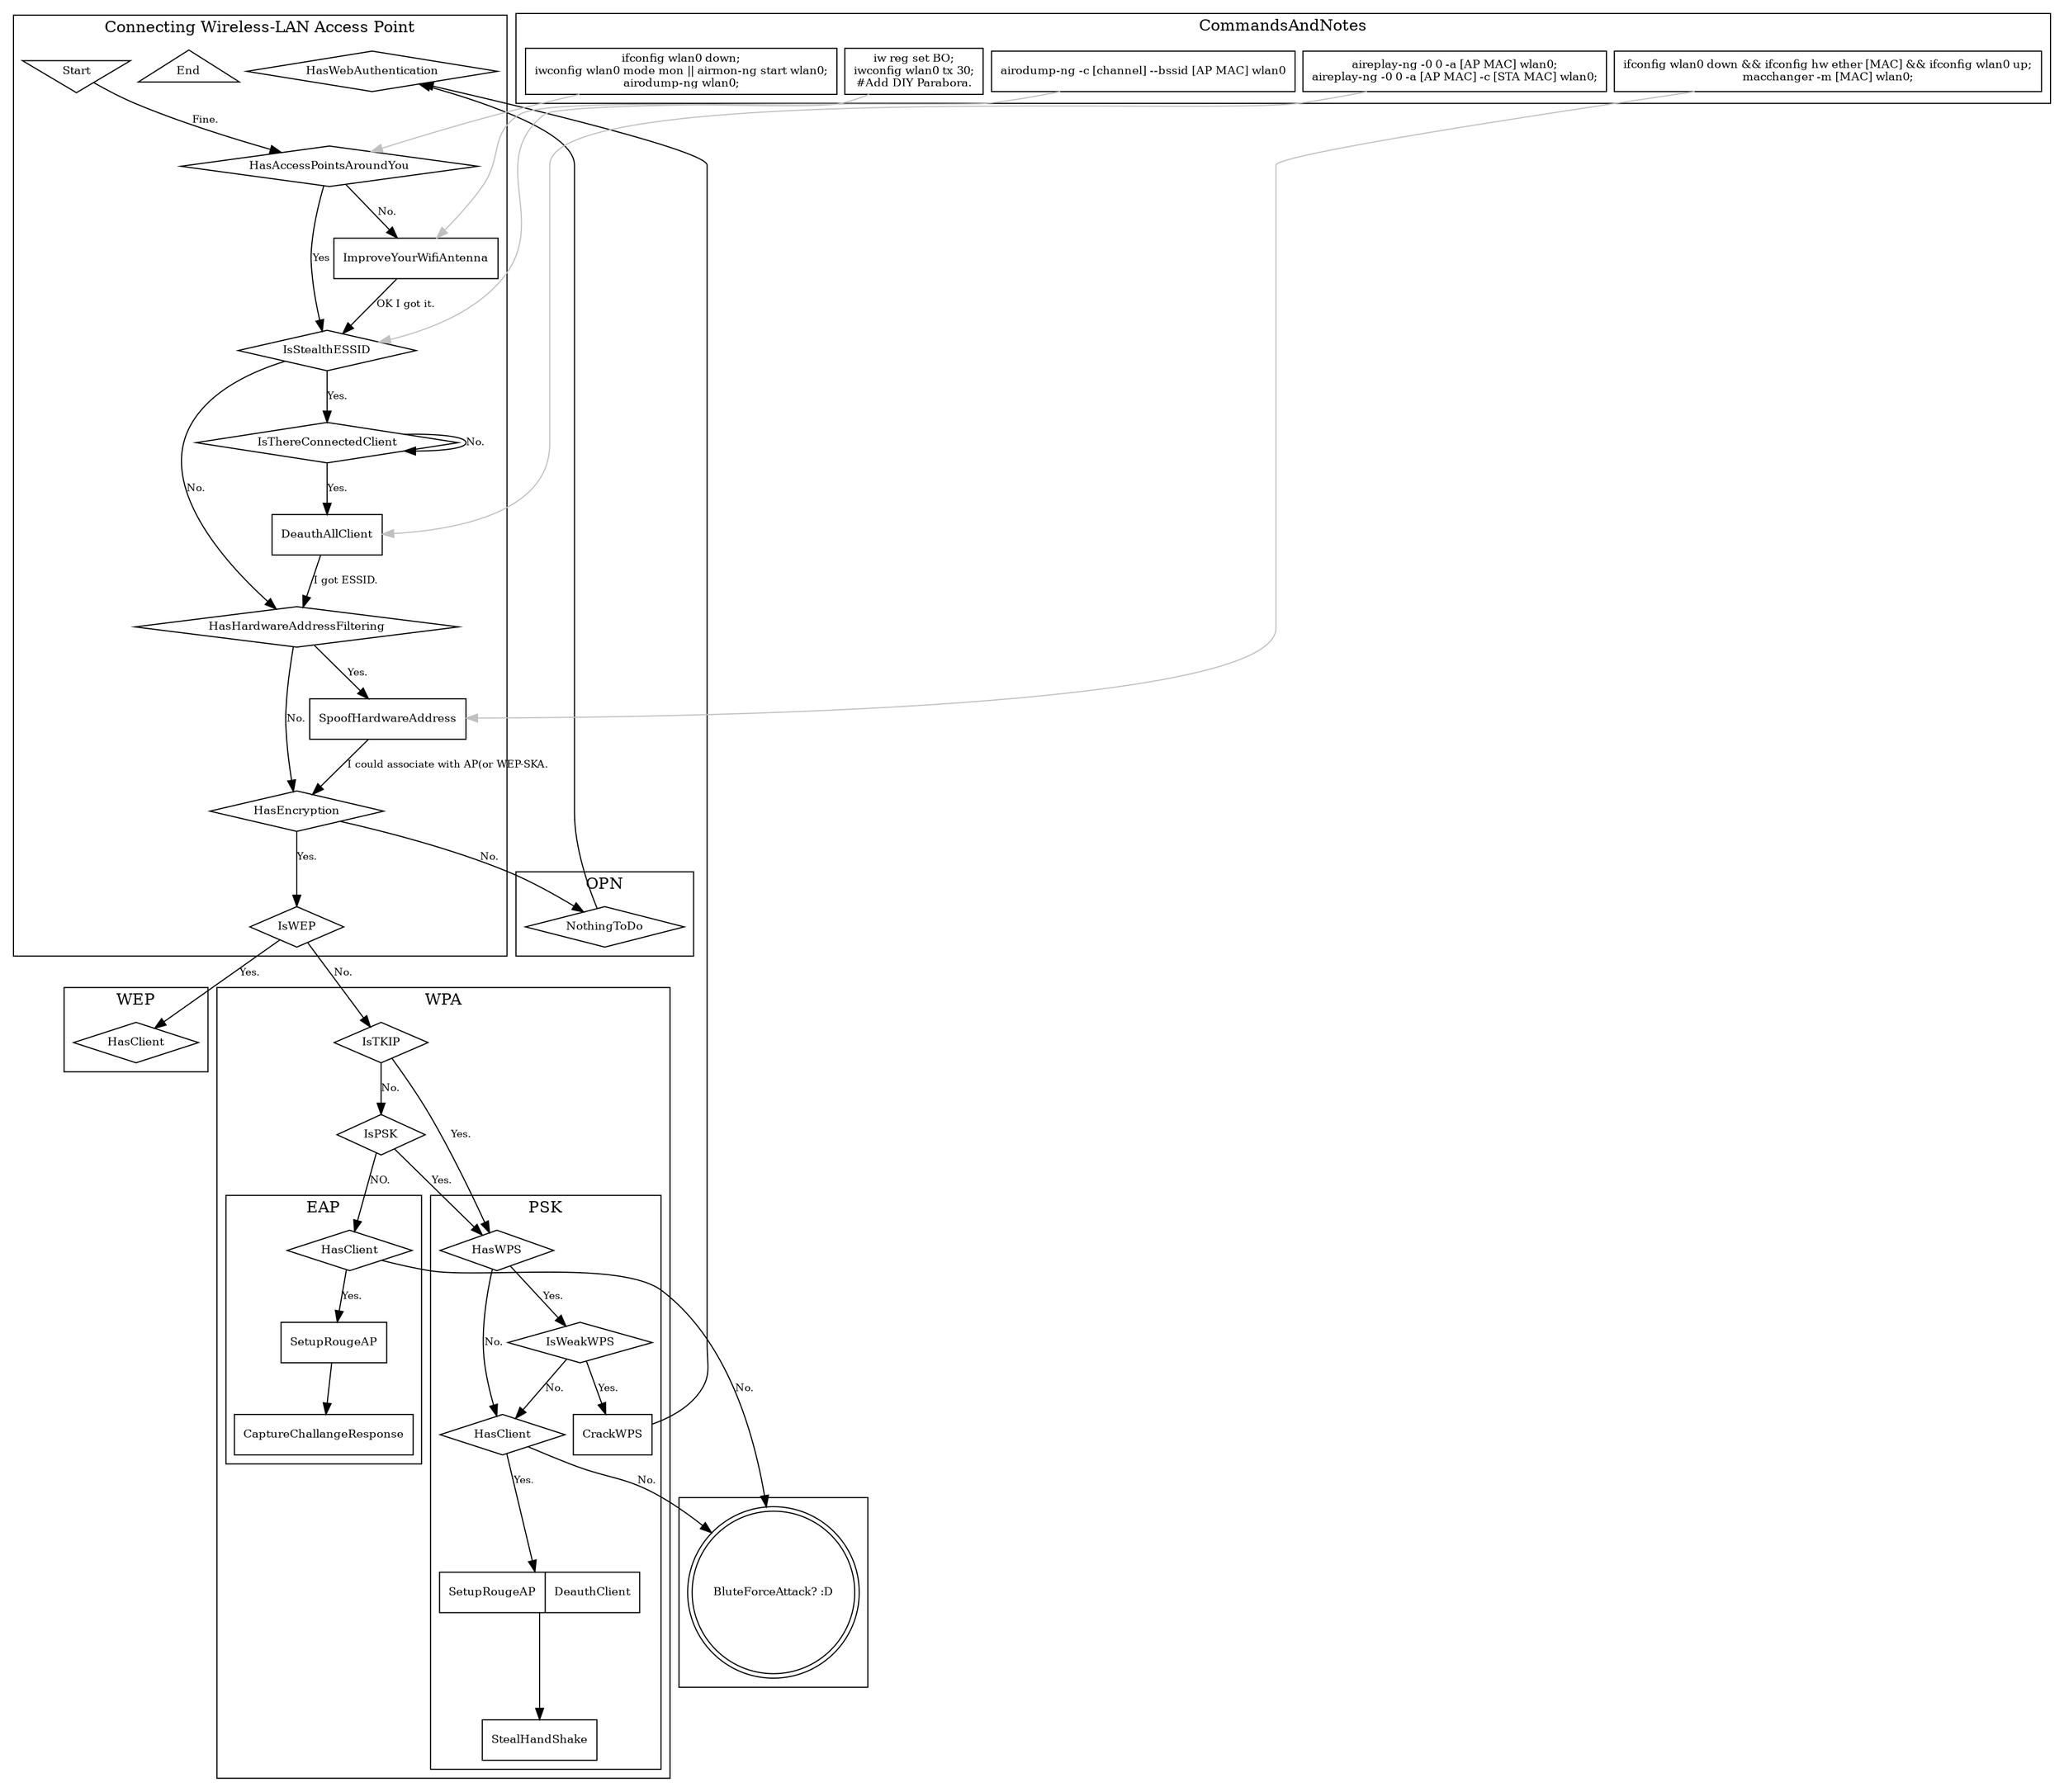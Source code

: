 /*
Graphviz - DOT language writing!
$dot -Tsvg this.dot -o this.svg
*/
digraph Diagram {
    //PROFILE [label = "written by SYA-KE", shape=none];
    nodesep=0.1;
    node [fontsize=10];
    edge [fontsize=9];
    subgraph clusterFail {
        node [shape=doublecircle];
        Impossible [label="BluteForceAttack? :D"];
    }
    subgraph clusterOPN{
        label = "OPN";
        subgraph OPN_N_If {
            node [shape=diamond];
            NothingToDo;
        }
        subgraph OPN_Flow {
        }
    }
    subgraph clusterWEP {
        label = "WEP";
        subgraph WEP_N_If {
            node [shape=diamond];
            HasClient_WEP [label="HasClient"];
        }
        subgraph WEP_Flow {
        }
    }
    subgraph clusterWPA {
        label = "WPA";
        subgraph WPA_N_If {
            node [shape=diamond];
            IsTKIP;
            IsPSK;
            HasWPS_PSK [label="HasWPS",URL="http://code.google.com/p/reaver-wps/source/browse/trunk/docs/README.WASH?r=87"];
            HasClient_EAP [label="HasClient"];
        }
        subgraph WPA_Flow {
            IsTKIP -> HasWPS_PSK [label="Yes."];
            IsTKIP -> IsPSK [label="No."];
            //IsTKIP -> KobeCrack [label="gain xor -> sniff and forge packets(do XOR each transaction)"]
            IsPSK -> HasWPS_PSK [label="Yes."];
            IsPSK -> HasClient_EAP [label="NO."];
        }
        subgraph clusterPSK {
            label = "PSK";
            subgraph PSK_N_If {
                node [shape=diamond];
                HasClient_PSK [label="HasClient"];
                IsWeakWPS [URL="https://scotthelme.co.uk/wifi-insecurity-wps/"];
            }
            subgraph PSK_N_Do {
                node [shape=box];
                SetupRougeAccessPointOrDeauthClient [shape=record,label="SetupRougeAP|DeauthClient"];
                StealHandShake;
                CrackWPS [URL="http://lifehacker.com/5873407/how-to-crack-a-wi-fi-networks-wpa-password-with-reaver"];
            }
            subgraph PSK_Flow {
                HasWPS_PSK -> IsWeakWPS [label="Yes."];
                IsWeakWPS -> CrackWPS [label="Yes."]
                IsWeakWPS -> HasClient_PSK [label="No."]
                HasWPS_PSK -> HasClient_PSK [label="No."];
                HasClient_PSK -> SetupRougeAccessPointOrDeauthClient [label="Yes."];
                HasClient_PSK -> Impossible [label="No."];
                SetupRougeAccessPointOrDeauthClient -> StealHandShake;
            }
        }
        subgraph clusterEAP {
            label = "EAP";
            subgraph EAP_N_If {
                node [shape=diamond];
            }
            subgraph EAP_N_Do {
                node [shape=box];
                SetupRougeAP;
                CaptureChallangeResponse;
            }
            subgraph EAP_Flow {
                HasClient_EAP -> SetupRougeAP [label="Yes."];
                HasClient_EAP -> Impossible [label="No."]
                SetupRougeAP -> CaptureChallangeResponse;
            }
        }
    }
    subgraph clusterMain {
        label = "Connecting Wireless-LAN Access Point";
        subgraph N_Start {
            node [shape=invtriangle];
            Start;
        }
        subgraph N_End {
            node [shape=triangle];
            End;
        }
        subgraph Nodes {
            subgraph N_Do {
                node [shape=box];
                ImproveYourWifiAntenna [URL="http://www.instructables.com/id/DIY-WIFI-Antenna-Reception-Booster/"];
                DeauthAllClient [URL="http://www.aircrack-ng.org/doku.php?id=deauthentication"];
                SpoofHardwareAddress [URL="http://www.securethelock.com/2013/12/03/how-to-bypass-mac-address-filtering-using-backtrackkali-linux/"]
            }
            subgraph N_If {
                node [shape=diamond];
                HasAccessPointsAroundYou [URL="http://www.aircrack-ng.org/doku.php?id=airodump-ng"];
                IsStealthESSID [URL="http://securitysynapse.blogspot.jp/2014/01/wireless-pentesting-on-cheap-kali-hiddenSSID.html"];
                IsThereConnectedClient [URL="http://blackhat6969.blogspot.jp/2012/09/down-and-dirty-wifi-cracking-with.html"];
                HasHardwareAddressFiltering [URL="http://synjunkie.blogspot.jp/2007/12/bypass-hidden-ssid-mac-address-filter.html"];
                HasEncryption [URL="http://www.dummies.com/how-to/content/wireless-security-protocols-wep-wpa-and-wpa2.html"];
                HasWebAuthentication [URL="http://www.slideshare.net/support_cyberoam/hotspot-authentication"];
                IsWEP [URL="http://www.howtogeek.com/167783/htg-explains-the-difference-between-wep-wpa-and-wpa2-wireless-encryption-and-why-it-matters/"];
            }
        }
        subgraph Flow {
            Start -> HasAccessPointsAroundYou [label="Fine."];
            HasAccessPointsAroundYou -> IsStealthESSID [label="Yes"]
            HasAccessPointsAroundYou -> ImproveYourWifiAntenna [label="No."];
            ImproveYourWifiAntenna -> IsStealthESSID [label="OK I got it."];
            IsStealthESSID -> IsThereConnectedClient [label="Yes."];
            IsThereConnectedClient -> DeauthAllClient [label="Yes."];
            IsThereConnectedClient -> IsThereConnectedClient [label="No."];
            IsStealthESSID -> HasHardwareAddressFiltering [label="No."];
            DeauthAllClient -> HasHardwareAddressFiltering [label="I got ESSID."]
            HasHardwareAddressFiltering -> SpoofHardwareAddress [label="Yes."]
            HasHardwareAddressFiltering -> HasEncryption [label="No."];
            SpoofHardwareAddress -> HasEncryption [label="I could associate with AP(or WEP-SKA."]
            HasEncryption -> NothingToDo [label="No."]
            //goto clusterOPN

            HasEncryption -> IsWEP [label="Yes."];
            IsWEP -> HasClient_WEP [label="Yes."];
            //goto clusterWEP

            IsWEP -> IsTKIP [label="No."];
            //goto clusterWPA

            //back from OPN
            NothingToDo -> HasWebAuthentication [label=""];
            //back from WPA
            CrackWPS -> HasWebAuthentication [label=""];
        }
    }
    subgraph clusterCommands {
        label = "CommandsAndNotes";
        subgraph Nt_Command {
            node [shape=box];
            HasAccessPointsAroundYouCommand [label="ifconfig wlan0 down;\niwconfig wlan0 mode mon || airmon-ng start wlan0;\nairodump-ng wlan0;\n"];
            ImproveYourWifiAntennaCommand [label="iw reg set BO;\niwconfig wlan0 tx 30;\n#Add DIY Parabora."];
            IsStealthESSIDCommand [label="airodump-ng -c [channel] --bssid [AP MAC] wlan0"]
            DeauthAllClientCommand [label="aireplay-ng -0 0 -a [AP MAC] wlan0;\naireplay-ng -0 0 -a [AP MAC] -c [STA MAC] wlan0;"];
            SpoofHardwareAddressCommand [label="ifconfig wlan0 down && ifconfig hw ether [MAC] && ifconfig wlan0 up;\nmacchanger -m [MAC] wlan0;"]
        }
        subgraph Nt_Flow {
            edge [color=gray];
            HasAccessPointsAroundYouCommand -> HasAccessPointsAroundYou;
            ImproveYourWifiAntennaCommand -> ImproveYourWifiAntenna;
            IsStealthESSIDCommand -> IsStealthESSID;
            DeauthAllClientCommand -> DeauthAllClient;
            SpoofHardwareAddressCommand -> SpoofHardwareAddress;
        }
    }
}
/*
MEMO:
{rank=same; 200 204 403} -> Test
//{edge[style=invis];
    //{Test} -> {Test};
//}
*/

